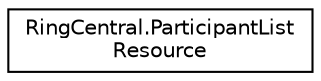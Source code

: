 digraph "Graphical Class Hierarchy"
{
 // LATEX_PDF_SIZE
  edge [fontname="Helvetica",fontsize="10",labelfontname="Helvetica",labelfontsize="10"];
  node [fontname="Helvetica",fontsize="10",shape=record];
  rankdir="LR";
  Node0 [label="RingCentral.ParticipantList\lResource",height=0.2,width=0.4,color="black", fillcolor="white", style="filled",URL="$classRingCentral_1_1ParticipantListResource.html",tooltip=" "];
}
